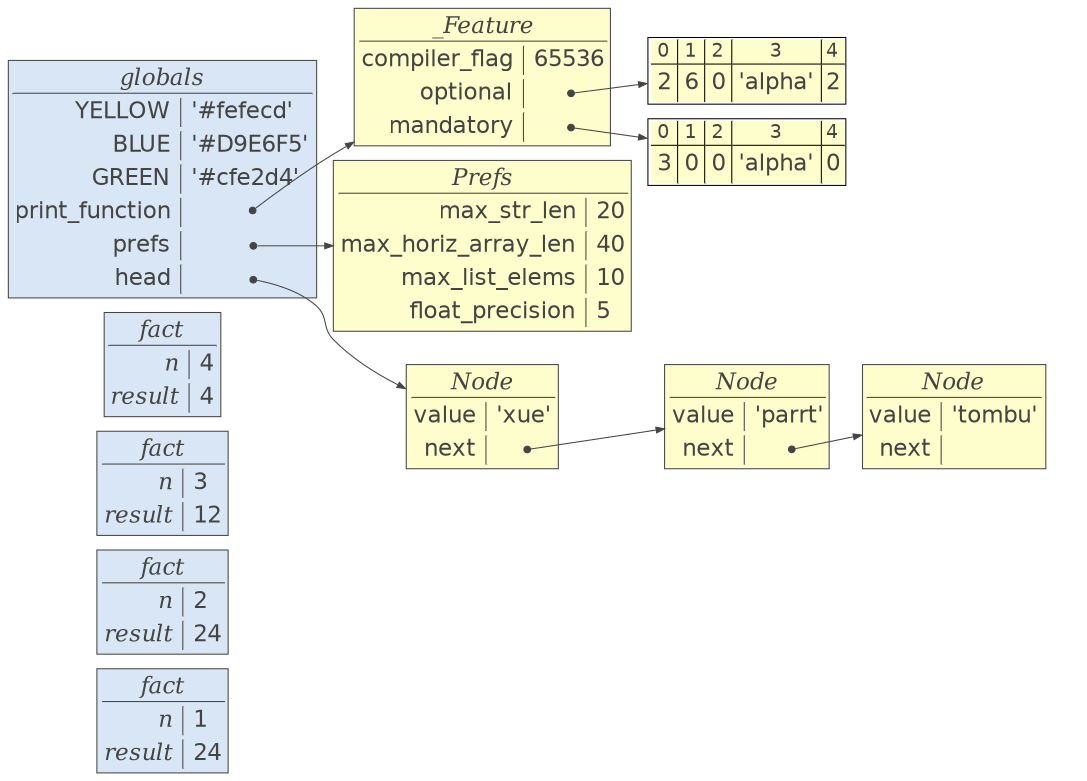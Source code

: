 
    digraph G {
        nodesep=.1;
        ranksep=.1;
        rankdir=LR;
        node [penwidth="0.5", shape=box, width=.1, height=.1];

    
{ rank=same;
// FRAME globals
node139806207403072 [margin="0.03", color="#444443", fontcolor="#444443", fontname="Helvetica", style=filled, fillcolor="#D9E6F5", label=<<table BORDER="0" CELLPADDING="0" CELLBORDER="1" CELLSPACING="0">
<tr><td cellspacing="0" colspan="3" cellpadding="0" bgcolor="#D9E6F5" border="1" sides="b" align="center"><font color="#444443" FACE="Times-Italic" point-size="11">globals</font></td></tr>
<tr><td colspan="3" cellpadding="1" border="0" bgcolor="#D9E6F5"></td></tr><tr><td port="YELLOW_label" cellspacing="0" cellpadding="0" bgcolor="#D9E6F5" border="1" sides="r" align="right"><font face="Helvetica" color="#444443" point-size="11">YELLOW </font></td>
<td cellspacing="0" cellpadding="0" border="0"></td><td port="YELLOW" cellspacing="0" cellpadding="1" bgcolor="#D9E6F5" border="0" align="left"><font color="#444443" point-size="11"> '#fefecd'</font></td>
</tr>
<tr><td colspan="3" cellpadding="1" border="0" bgcolor="#D9E6F5"></td></tr><tr><td port="BLUE_label" cellspacing="0" cellpadding="0" bgcolor="#D9E6F5" border="1" sides="r" align="right"><font face="Helvetica" color="#444443" point-size="11">BLUE </font></td>
<td cellspacing="0" cellpadding="0" border="0"></td><td port="BLUE" cellspacing="0" cellpadding="1" bgcolor="#D9E6F5" border="0" align="left"><font color="#444443" point-size="11"> '#D9E6F5'</font></td>
</tr>
<tr><td colspan="3" cellpadding="1" border="0" bgcolor="#D9E6F5"></td></tr><tr><td port="GREEN_label" cellspacing="0" cellpadding="0" bgcolor="#D9E6F5" border="1" sides="r" align="right"><font face="Helvetica" color="#444443" point-size="11">GREEN </font></td>
<td cellspacing="0" cellpadding="0" border="0"></td><td port="GREEN" cellspacing="0" cellpadding="1" bgcolor="#D9E6F5" border="0" align="left"><font color="#444443" point-size="11"> '#cfe2d4'</font></td>
</tr>
<tr><td colspan="3" cellpadding="1" border="0" bgcolor="#D9E6F5"></td></tr><tr><td port="print_function_label" cellspacing="0" cellpadding="0" bgcolor="#D9E6F5" border="1" sides="r" align="right"><font face="Helvetica" color="#444443" point-size="11">print_function </font></td>
<td cellspacing="0" cellpadding="0" border="0"></td><td port="print_function" cellspacing="0" cellpadding="1" bgcolor="#D9E6F5" border="0" align="left"><font color="#444443" point-size="11">    </font></td>
</tr>
<tr><td colspan="3" cellpadding="1" border="0" bgcolor="#D9E6F5"></td></tr><tr><td port="prefs_label" cellspacing="0" cellpadding="0" bgcolor="#D9E6F5" border="1" sides="r" align="right"><font face="Helvetica" color="#444443" point-size="11">prefs </font></td>
<td cellspacing="0" cellpadding="0" border="0"></td><td port="prefs" cellspacing="0" cellpadding="1" bgcolor="#D9E6F5" border="0" align="left"><font color="#444443" point-size="11">    </font></td>
</tr>
<tr><td colspan="3" cellpadding="1" border="0" bgcolor="#D9E6F5"></td></tr><tr><td port="head_label" cellspacing="0" cellpadding="0" bgcolor="#D9E6F5" border="1" sides="r" align="right"><font face="Helvetica" color="#444443" point-size="11">head </font></td>
<td cellspacing="0" cellpadding="0" border="0"></td><td port="head" cellspacing="0" cellpadding="1" bgcolor="#D9E6F5" border="0" align="left"><font color="#444443" point-size="11">    </font></td>
</tr>
</table>
>];
// FRAME fact
node139806206700608 [margin="0.03", color="#444443", fontcolor="#444443", fontname="Helvetica", style=filled, fillcolor="#D9E6F5", label=<<table BORDER="0" CELLPADDING="0" CELLBORDER="1" CELLSPACING="0">
<tr><td cellspacing="0" colspan="3" cellpadding="0" bgcolor="#D9E6F5" border="1" sides="b" align="center"><font color="#444443" FACE="Times-Italic" point-size="11">fact</font></td></tr>
<tr><td colspan="3" cellpadding="1" border="0" bgcolor="#D9E6F5"></td></tr><tr><td port="n_label" cellspacing="0" cellpadding="0" bgcolor="#D9E6F5" border="1" sides="r" align="right"><font face="Times-Italic" color="#444443" point-size="11">n </font></td>
<td cellspacing="0" cellpadding="0" border="0"></td><td port="n" cellspacing="0" cellpadding="1" bgcolor="#D9E6F5" border="0" align="left"><font color="#444443" point-size="11"> 4</font></td>
</tr>
<tr><td colspan="3" cellpadding="1" border="0" bgcolor="#D9E6F5"></td></tr><tr><td port="result_label" cellspacing="0" cellpadding="0" bgcolor="#D9E6F5" border="1" sides="r" align="right"><font face="Times-Italic" color="#444443" point-size="11">result </font></td>
<td cellspacing="0" cellpadding="0" border="0"></td><td port="result" cellspacing="0" cellpadding="1" bgcolor="#D9E6F5" border="0" align="left"><font color="#444443" point-size="11"> 4</font></td>
</tr>
</table>
>];
// FRAME fact
node139806203938992 [margin="0.03", color="#444443", fontcolor="#444443", fontname="Helvetica", style=filled, fillcolor="#D9E6F5", label=<<table BORDER="0" CELLPADDING="0" CELLBORDER="1" CELLSPACING="0">
<tr><td cellspacing="0" colspan="3" cellpadding="0" bgcolor="#D9E6F5" border="1" sides="b" align="center"><font color="#444443" FACE="Times-Italic" point-size="11">fact</font></td></tr>
<tr><td colspan="3" cellpadding="1" border="0" bgcolor="#D9E6F5"></td></tr><tr><td port="n_label" cellspacing="0" cellpadding="0" bgcolor="#D9E6F5" border="1" sides="r" align="right"><font face="Times-Italic" color="#444443" point-size="11">n </font></td>
<td cellspacing="0" cellpadding="0" border="0"></td><td port="n" cellspacing="0" cellpadding="1" bgcolor="#D9E6F5" border="0" align="left"><font color="#444443" point-size="11"> 3</font></td>
</tr>
<tr><td colspan="3" cellpadding="1" border="0" bgcolor="#D9E6F5"></td></tr><tr><td port="result_label" cellspacing="0" cellpadding="0" bgcolor="#D9E6F5" border="1" sides="r" align="right"><font face="Times-Italic" color="#444443" point-size="11">result </font></td>
<td cellspacing="0" cellpadding="0" border="0"></td><td port="result" cellspacing="0" cellpadding="1" bgcolor="#D9E6F5" border="0" align="left"><font color="#444443" point-size="11"> 12</font></td>
</tr>
</table>
>];
// FRAME fact
node139806203949632 [margin="0.03", color="#444443", fontcolor="#444443", fontname="Helvetica", style=filled, fillcolor="#D9E6F5", label=<<table BORDER="0" CELLPADDING="0" CELLBORDER="1" CELLSPACING="0">
<tr><td cellspacing="0" colspan="3" cellpadding="0" bgcolor="#D9E6F5" border="1" sides="b" align="center"><font color="#444443" FACE="Times-Italic" point-size="11">fact</font></td></tr>
<tr><td colspan="3" cellpadding="1" border="0" bgcolor="#D9E6F5"></td></tr><tr><td port="n_label" cellspacing="0" cellpadding="0" bgcolor="#D9E6F5" border="1" sides="r" align="right"><font face="Times-Italic" color="#444443" point-size="11">n </font></td>
<td cellspacing="0" cellpadding="0" border="0"></td><td port="n" cellspacing="0" cellpadding="1" bgcolor="#D9E6F5" border="0" align="left"><font color="#444443" point-size="11"> 2</font></td>
</tr>
<tr><td colspan="3" cellpadding="1" border="0" bgcolor="#D9E6F5"></td></tr><tr><td port="result_label" cellspacing="0" cellpadding="0" bgcolor="#D9E6F5" border="1" sides="r" align="right"><font face="Times-Italic" color="#444443" point-size="11">result </font></td>
<td cellspacing="0" cellpadding="0" border="0"></td><td port="result" cellspacing="0" cellpadding="1" bgcolor="#D9E6F5" border="0" align="left"><font color="#444443" point-size="11"> 24</font></td>
</tr>
</table>
>];
// FRAME fact
node139806203935296 [margin="0.03", color="#444443", fontcolor="#444443", fontname="Helvetica", style=filled, fillcolor="#D9E6F5", label=<<table BORDER="0" CELLPADDING="0" CELLBORDER="1" CELLSPACING="0">
<tr><td cellspacing="0" colspan="3" cellpadding="0" bgcolor="#D9E6F5" border="1" sides="b" align="center"><font color="#444443" FACE="Times-Italic" point-size="11">fact</font></td></tr>
<tr><td colspan="3" cellpadding="1" border="0" bgcolor="#D9E6F5"></td></tr><tr><td port="n_label" cellspacing="0" cellpadding="0" bgcolor="#D9E6F5" border="1" sides="r" align="right"><font face="Times-Italic" color="#444443" point-size="11">n </font></td>
<td cellspacing="0" cellpadding="0" border="0"></td><td port="n" cellspacing="0" cellpadding="1" bgcolor="#D9E6F5" border="0" align="left"><font color="#444443" point-size="11"> 1</font></td>
</tr>
<tr><td colspan="3" cellpadding="1" border="0" bgcolor="#D9E6F5"></td></tr><tr><td port="result_label" cellspacing="0" cellpadding="0" bgcolor="#D9E6F5" border="1" sides="r" align="right"><font face="Times-Italic" color="#444443" point-size="11">result </font></td>
<td cellspacing="0" cellpadding="0" border="0"></td><td port="result" cellspacing="0" cellpadding="1" bgcolor="#D9E6F5" border="0" align="left"><font color="#444443" point-size="11"> 24</font></td>
</tr>
</table>
>];
node139806207403072 -> node139806206700608 [style=invis, weight=100]
node139806206700608 -> node139806203938992 [style=invis, weight=100]
node139806203938992 -> node139806203949632 [style=invis, weight=100]
node139806203949632 -> node139806203935296 [style=invis, weight=100]
}

subgraph cluster1 {style=invis penwidth=.7 pencolor="#cfe2d4"
// Node OBJECT with fields
node139806206914816 [margin="0.03", color="#444443", fontcolor="#444443", fontname="Helvetica", style=filled, fillcolor="#fefecd", label=<<table BORDER="0" CELLPADDING="0" CELLBORDER="1" CELLSPACING="0">
<tr><td cellspacing="0" colspan="3" cellpadding="0" bgcolor="#fefecd" border="1" sides="b" align="center"><font color="#444443" FACE="Times-Italic" point-size="11">Node</font></td></tr>
<tr><td colspan="3" cellpadding="1" border="0" bgcolor="#fefecd"></td></tr><tr><td port="value_label" cellspacing="0" cellpadding="0" bgcolor="#fefecd" border="1" sides="r" align="right"><font face="Helvetica" color="#444443" point-size="11">value </font></td>
<td cellspacing="0" cellpadding="0" border="0"></td><td port="value" cellspacing="0" cellpadding="1" bgcolor="#fefecd" border="0" align="left"><font color="#444443" point-size="11"> 'xue'</font></td>
</tr>
<tr><td colspan="3" cellpadding="1" border="0" bgcolor="#fefecd"></td></tr><tr><td port="next_label" cellspacing="0" cellpadding="0" bgcolor="#fefecd" border="1" sides="r" align="right"><font face="Helvetica" color="#444443" point-size="11">next </font></td>
<td cellspacing="0" cellpadding="0" border="0"></td><td port="next" cellspacing="0" cellpadding="1" bgcolor="#fefecd" border="0" align="left"><font color="#444443" point-size="11">    </font></td>
</tr>
</table>
>];
// Node OBJECT with fields
node139806207448880 [margin="0.03", color="#444443", fontcolor="#444443", fontname="Helvetica", style=filled, fillcolor="#fefecd", label=<<table BORDER="0" CELLPADDING="0" CELLBORDER="1" CELLSPACING="0">
<tr><td cellspacing="0" colspan="3" cellpadding="0" bgcolor="#fefecd" border="1" sides="b" align="center"><font color="#444443" FACE="Times-Italic" point-size="11">Node</font></td></tr>
<tr><td colspan="3" cellpadding="1" border="0" bgcolor="#fefecd"></td></tr><tr><td port="value_label" cellspacing="0" cellpadding="0" bgcolor="#fefecd" border="1" sides="r" align="right"><font face="Helvetica" color="#444443" point-size="11">value </font></td>
<td cellspacing="0" cellpadding="0" border="0"></td><td port="value" cellspacing="0" cellpadding="1" bgcolor="#fefecd" border="0" align="left"><font color="#444443" point-size="11"> 'tombu'</font></td>
</tr>
<tr><td colspan="3" cellpadding="1" border="0" bgcolor="#fefecd"></td></tr><tr><td port="next_label" cellspacing="0" cellpadding="0" bgcolor="#fefecd" border="1" sides="r" align="right"><font face="Helvetica" color="#444443" point-size="11">next </font></td>
<td cellspacing="0" cellpadding="0" border="0"></td><td port="next" cellspacing="0" cellpadding="1" bgcolor="#fefecd" border="0" align="left"><font color="#444443" point-size="11">    </font></td>
</tr>
</table>
>];
// Node OBJECT with fields
node139806206877552 [margin="0.03", color="#444443", fontcolor="#444443", fontname="Helvetica", style=filled, fillcolor="#fefecd", label=<<table BORDER="0" CELLPADDING="0" CELLBORDER="1" CELLSPACING="0">
<tr><td cellspacing="0" colspan="3" cellpadding="0" bgcolor="#fefecd" border="1" sides="b" align="center"><font color="#444443" FACE="Times-Italic" point-size="11">Node</font></td></tr>
<tr><td colspan="3" cellpadding="1" border="0" bgcolor="#fefecd"></td></tr><tr><td port="value_label" cellspacing="0" cellpadding="0" bgcolor="#fefecd" border="1" sides="r" align="right"><font face="Helvetica" color="#444443" point-size="11">value </font></td>
<td cellspacing="0" cellpadding="0" border="0"></td><td port="value" cellspacing="0" cellpadding="1" bgcolor="#fefecd" border="0" align="left"><font color="#444443" point-size="11"> 'parrt'</font></td>
</tr>
<tr><td colspan="3" cellpadding="1" border="0" bgcolor="#fefecd"></td></tr><tr><td port="next_label" cellspacing="0" cellpadding="0" bgcolor="#fefecd" border="1" sides="r" align="right"><font face="Helvetica" color="#444443" point-size="11">next </font></td>
<td cellspacing="0" cellpadding="0" border="0"></td><td port="next" cellspacing="0" cellpadding="1" bgcolor="#fefecd" border="0" align="left"><font color="#444443" point-size="11">    </font></td>
</tr>
</table>
>];

}
// _Feature OBJECT with fields
node139806206334432 [margin="0.03", color="#444443", fontcolor="#444443", fontname="Helvetica", style=filled, fillcolor="#fefecd", label=<<table BORDER="0" CELLPADDING="0" CELLBORDER="1" CELLSPACING="0">
<tr><td cellspacing="0" colspan="3" cellpadding="0" bgcolor="#fefecd" border="1" sides="b" align="center"><font color="#444443" FACE="Times-Italic" point-size="11">_Feature</font></td></tr>
<tr><td colspan="3" cellpadding="1" border="0" bgcolor="#fefecd"></td></tr><tr><td port="compiler_flag_label" cellspacing="0" cellpadding="0" bgcolor="#fefecd" border="1" sides="r" align="right"><font face="Helvetica" color="#444443" point-size="11">compiler_flag </font></td>
<td cellspacing="0" cellpadding="0" border="0"></td><td port="compiler_flag" cellspacing="0" cellpadding="1" bgcolor="#fefecd" border="0" align="left"><font color="#444443" point-size="11"> 65536</font></td>
</tr>
<tr><td colspan="3" cellpadding="1" border="0" bgcolor="#fefecd"></td></tr><tr><td port="optional_label" cellspacing="0" cellpadding="0" bgcolor="#fefecd" border="1" sides="r" align="right"><font face="Helvetica" color="#444443" point-size="11">optional </font></td>
<td cellspacing="0" cellpadding="0" border="0"></td><td port="optional" cellspacing="0" cellpadding="1" bgcolor="#fefecd" border="0" align="left"><font color="#444443" point-size="11">    </font></td>
</tr>
<tr><td colspan="3" cellpadding="1" border="0" bgcolor="#fefecd"></td></tr><tr><td port="mandatory_label" cellspacing="0" cellpadding="0" bgcolor="#fefecd" border="1" sides="r" align="right"><font face="Helvetica" color="#444443" point-size="11">mandatory </font></td>
<td cellspacing="0" cellpadding="0" border="0"></td><td port="mandatory" cellspacing="0" cellpadding="1" bgcolor="#fefecd" border="0" align="left"><font color="#444443" point-size="11">    </font></td>
</tr>
</table>
>];
// LIST or ITERATABLE of atoms
node139806206350576 [shape="box", space="0.0", margin="0.01", fontcolor="#444443", fontname="Helvetica", label=<<table BORDER="0" CELLBORDER="0" CELLSPACING="0">
<tr>
<td cellspacing="0" cellpadding="0" bgcolor="#fefecd" border="1" sides="br" valign="top"><font color="#444443" point-size="9">0</font></td>
<td cellspacing="0" cellpadding="0" bgcolor="#fefecd" border="1" sides="br" valign="top"><font color="#444443" point-size="9">1</font></td>
<td cellspacing="0" cellpadding="0" bgcolor="#fefecd" border="1" sides="br" valign="top"><font color="#444443" point-size="9">2</font></td>
<td cellspacing="0" cellpadding="0" bgcolor="#fefecd" border="1" sides="br" valign="top"><font color="#444443" point-size="9">3</font></td>
<td cellspacing="0" cellpadding="0" bgcolor="#fefecd" border="1" sides="b" valign="top"><font color="#444443" point-size="9">4</font></td>
</tr>
<tr>
<td port="0" bgcolor="#fefecd" border="1" sides="r" align="center"><font point-size="11">2</font></td>
<td port="1" bgcolor="#fefecd" border="1" sides="r" align="center"><font point-size="11">6</font></td>
<td port="2" bgcolor="#fefecd" border="1" sides="r" align="center"><font point-size="11">0</font></td>
<td port="3" bgcolor="#fefecd" border="1" sides="r" align="center"><font point-size="11">'alpha'</font></td>
<td port="4" bgcolor="#fefecd" border="0" align="center"><font point-size="11">2</font></td>
</tr></table>
>];
// LIST or ITERATABLE of atoms
node139806206350336 [shape="box", space="0.0", margin="0.01", fontcolor="#444443", fontname="Helvetica", label=<<table BORDER="0" CELLBORDER="0" CELLSPACING="0">
<tr>
<td cellspacing="0" cellpadding="0" bgcolor="#fefecd" border="1" sides="br" valign="top"><font color="#444443" point-size="9">0</font></td>
<td cellspacing="0" cellpadding="0" bgcolor="#fefecd" border="1" sides="br" valign="top"><font color="#444443" point-size="9">1</font></td>
<td cellspacing="0" cellpadding="0" bgcolor="#fefecd" border="1" sides="br" valign="top"><font color="#444443" point-size="9">2</font></td>
<td cellspacing="0" cellpadding="0" bgcolor="#fefecd" border="1" sides="br" valign="top"><font color="#444443" point-size="9">3</font></td>
<td cellspacing="0" cellpadding="0" bgcolor="#fefecd" border="1" sides="b" valign="top"><font color="#444443" point-size="9">4</font></td>
</tr>
<tr>
<td port="0" bgcolor="#fefecd" border="1" sides="r" align="center"><font point-size="11">3</font></td>
<td port="1" bgcolor="#fefecd" border="1" sides="r" align="center"><font point-size="11">0</font></td>
<td port="2" bgcolor="#fefecd" border="1" sides="r" align="center"><font point-size="11">0</font></td>
<td port="3" bgcolor="#fefecd" border="1" sides="r" align="center"><font point-size="11">'alpha'</font></td>
<td port="4" bgcolor="#fefecd" border="0" align="center"><font point-size="11">0</font></td>
</tr></table>
>];
// Prefs OBJECT with fields
node139806206333040 [margin="0.03", color="#444443", fontcolor="#444443", fontname="Helvetica", style=filled, fillcolor="#fefecd", label=<<table BORDER="0" CELLPADDING="0" CELLBORDER="1" CELLSPACING="0">
<tr><td cellspacing="0" colspan="3" cellpadding="0" bgcolor="#fefecd" border="1" sides="b" align="center"><font color="#444443" FACE="Times-Italic" point-size="11">Prefs</font></td></tr>
<tr><td colspan="3" cellpadding="1" border="0" bgcolor="#fefecd"></td></tr><tr><td port="max_str_len_label" cellspacing="0" cellpadding="0" bgcolor="#fefecd" border="1" sides="r" align="right"><font face="Helvetica" color="#444443" point-size="11">max_str_len </font></td>
<td cellspacing="0" cellpadding="0" border="0"></td><td port="max_str_len" cellspacing="0" cellpadding="1" bgcolor="#fefecd" border="0" align="left"><font color="#444443" point-size="11"> 20</font></td>
</tr>
<tr><td colspan="3" cellpadding="1" border="0" bgcolor="#fefecd"></td></tr><tr><td port="max_horiz_array_len_label" cellspacing="0" cellpadding="0" bgcolor="#fefecd" border="1" sides="r" align="right"><font face="Helvetica" color="#444443" point-size="11">max_horiz_array_len </font></td>
<td cellspacing="0" cellpadding="0" border="0"></td><td port="max_horiz_array_len" cellspacing="0" cellpadding="1" bgcolor="#fefecd" border="0" align="left"><font color="#444443" point-size="11"> 40</font></td>
</tr>
<tr><td colspan="3" cellpadding="1" border="0" bgcolor="#fefecd"></td></tr><tr><td port="max_list_elems_label" cellspacing="0" cellpadding="0" bgcolor="#fefecd" border="1" sides="r" align="right"><font face="Helvetica" color="#444443" point-size="11">max_list_elems </font></td>
<td cellspacing="0" cellpadding="0" border="0"></td><td port="max_list_elems" cellspacing="0" cellpadding="1" bgcolor="#fefecd" border="0" align="left"><font color="#444443" point-size="11"> 10</font></td>
</tr>
<tr><td colspan="3" cellpadding="1" border="0" bgcolor="#fefecd"></td></tr><tr><td port="float_precision_label" cellspacing="0" cellpadding="0" bgcolor="#fefecd" border="1" sides="r" align="right"><font face="Helvetica" color="#444443" point-size="11">float_precision </font></td>
<td cellspacing="0" cellpadding="0" border="0"></td><td port="float_precision" cellspacing="0" cellpadding="1" bgcolor="#fefecd" border="0" align="left"><font color="#444443" point-size="11"> 5</font></td>
</tr>
</table>
>];
node139806206334432:optional:c -> node139806206350576 [dir=both, tailclip=false, arrowtail=dot, penwidth="0.5", color="#444443", arrowsize=.4]
node139806206334432:mandatory:c -> node139806206350336 [dir=both, tailclip=false, arrowtail=dot, penwidth="0.5", color="#444443", arrowsize=.4]
node139806206914816:next:c -> node139806206877552 [dir=both, tailclip=false, arrowtail=dot, penwidth="0.5", color="#444443", arrowsize=.4]
node139806206877552:next:c -> node139806207448880 [dir=both, tailclip=false, arrowtail=dot, penwidth="0.5", color="#444443", arrowsize=.4]
node139806207403072:print_function:c -> node139806206334432 [dir=both, tailclip=false, arrowtail=dot, penwidth="0.5", color="#444443", arrowsize=.4]
node139806207403072:prefs:c -> node139806206333040 [dir=both, tailclip=false, arrowtail=dot, penwidth="0.5", color="#444443", arrowsize=.4]
node139806207403072:head:c -> node139806206914816 [dir=both, tailclip=false, arrowtail=dot, penwidth="0.5", color="#444443", arrowsize=.4]
}
